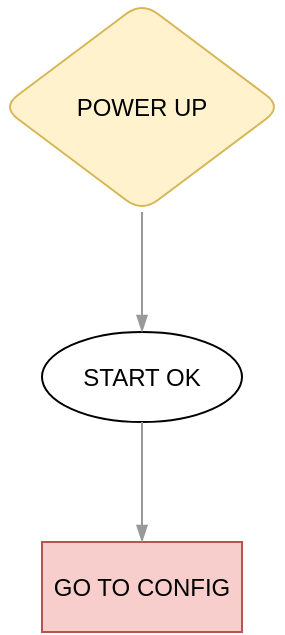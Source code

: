 <mxfile version="27.1.6" pages="2">
  <diagram id="OQN0JOWMfJ3RcXrOHpeJ" name="Page-1">
    <mxGraphModel dx="1426" dy="751" grid="1" gridSize="10" guides="1" tooltips="1" connect="1" arrows="1" fold="1" page="1" pageScale="1" pageWidth="800" pageHeight="600" math="0" shadow="0">
      <root>
        <mxCell id="0" />
        <mxCell id="1" parent="0" />
        <UserObject label="POWER UP" step="**&lt;BR&gt;Please run&lt;BR&gt;&lt;b&gt;MTR0 - Meter&lt;BR&gt;test&lt;/b&gt;&lt;BR&gt;**" shapeType="instruction" width="140" link="" placeholders="1" id="6UuS3IcfEYZIs_zQ8DgR-1">
          <mxCell style="whiteSpace=wrap;shape=rhombus;rounded=1;fillColor=#fff2cc;strokeColor=#d6b656;perimeter=rhombusPerimeter;html=1;" vertex="1" parent="1">
            <mxGeometry x="80" y="70" width="140" height="105" as="geometry" />
          </mxCell>
        </UserObject>
        <UserObject label="START OK" step="Misconfigured" shapeType="option" width="100" placeholders="1" id="6UuS3IcfEYZIs_zQ8DgR-2">
          <mxCell style="whiteSpace=wrap;shape=ellipse;fillColor=#ffffff;strokeColor=#000000;perimeter=ellipsePerimeter;html=1;" vertex="1" parent="1">
            <mxGeometry x="100" y="235" width="100" height="45" as="geometry" />
          </mxCell>
        </UserObject>
        <UserObject label="GO TO CONFIG" step="Meter config" shapeType="action" width="100" link="" placeholders="1" id="6UuS3IcfEYZIs_zQ8DgR-3">
          <mxCell style="whiteSpace=wrap;rounded=0;fillColor=#f8cecc;strokeColor=#b85450;html=1;" vertex="1" parent="1">
            <mxGeometry x="100" y="340" width="100" height="45" as="geometry" />
          </mxCell>
        </UserObject>
        <mxCell id="6UuS3IcfEYZIs_zQ8DgR-4" value="" style="curved=1;endArrow=blockThin;startArrow=none;strokeColor=#999999;endFill=1;" edge="1" parent="1" source="6UuS3IcfEYZIs_zQ8DgR-1" target="6UuS3IcfEYZIs_zQ8DgR-2">
          <mxGeometry relative="1" as="geometry">
            <Array as="points">
              <mxPoint x="150" y="189" />
              <mxPoint x="150" y="223" />
            </Array>
          </mxGeometry>
        </mxCell>
        <mxCell id="6UuS3IcfEYZIs_zQ8DgR-5" value="" style="curved=1;endArrow=blockThin;startArrow=none;strokeColor=#999999;endFill=1;" edge="1" parent="1" source="6UuS3IcfEYZIs_zQ8DgR-2" target="6UuS3IcfEYZIs_zQ8DgR-3">
          <mxGeometry relative="1" as="geometry">
            <Array as="points">
              <mxPoint x="150" y="292" />
              <mxPoint x="150" y="328" />
            </Array>
          </mxGeometry>
        </mxCell>
      </root>
    </mxGraphModel>
  </diagram>
  <diagram id="SWconfig" name="SWconfig">
    <mxGraphModel dx="1426" dy="751" grid="1" gridSize="10" guides="1" tooltips="1" connect="1" arrows="1" fold="1" page="1" pageScale="1" pageWidth="800" pageHeight="600" math="0" shadow="0">
      <root>
        <object label="" id="0">
          <mxCell />
        </object>
        <mxCell id="1" parent="0" />
        <mxCell id="LZspN0VvwbiK3hJPX0RE-1" value="&lt;h1 style=&quot;margin-top: 0px;&quot;&gt;XXX Configuration&lt;/h1&gt;&lt;p&gt;Lorem ipsum dolor sit amet, consectetur adipisicing elit, sed do eiusmod tempor incididunt ut labore et dolore magna aliqua.&lt;/p&gt;" style="text;html=1;whiteSpace=wrap;overflow=hidden;rounded=0;" vertex="1" parent="1">
          <mxGeometry x="310" y="130" width="250" height="120" as="geometry" />
        </mxCell>
      </root>
    </mxGraphModel>
  </diagram>
</mxfile>
